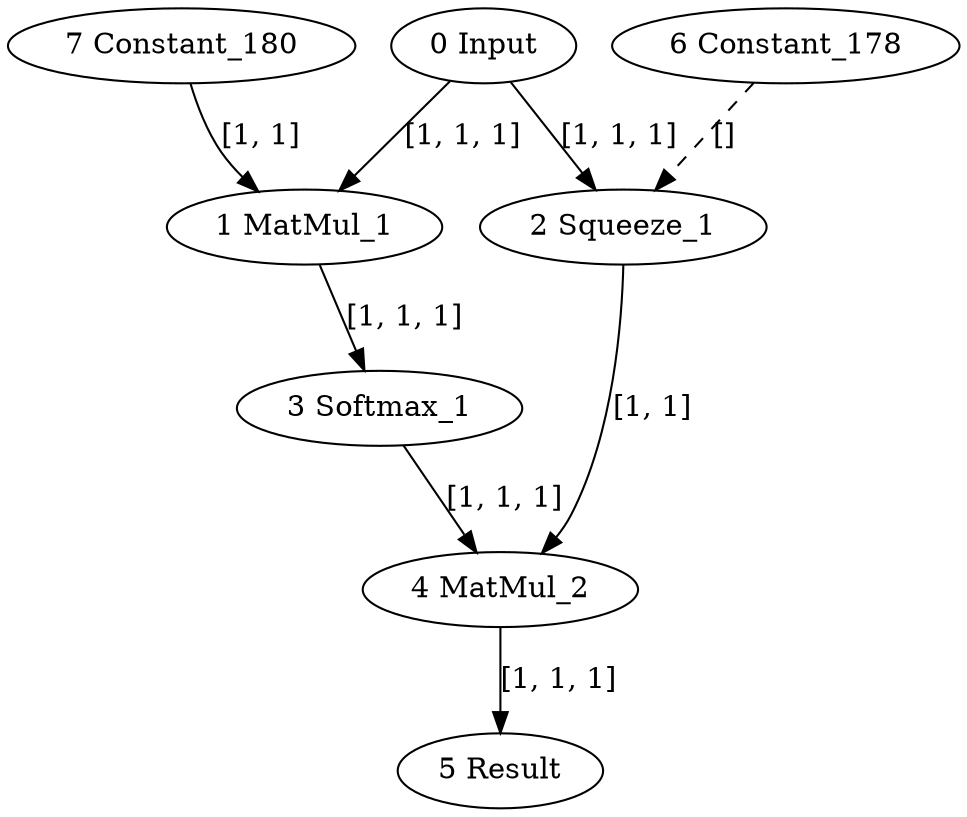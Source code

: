 strict digraph  {
"0 Input" [id=0, type=Parameter];
"1 MatMul_1" [id=1, type=MatMul];
"2 Squeeze_1" [id=2, type=Squeeze];
"3 Softmax_1" [id=3, type=Softmax];
"4 MatMul_2" [id=4, type=MatMul];
"5 Result" [id=5, type=Result];
"6 Constant_178" [id=6, type=Constant];
"7 Constant_180" [id=7, type=Constant];
"0 Input" -> "1 MatMul_1"  [label="[1, 1, 1]", style=solid];
"0 Input" -> "2 Squeeze_1"  [label="[1, 1, 1]", style=solid];
"1 MatMul_1" -> "3 Softmax_1"  [label="[1, 1, 1]", style=solid];
"2 Squeeze_1" -> "4 MatMul_2"  [label="[1, 1]", style=solid];
"3 Softmax_1" -> "4 MatMul_2"  [label="[1, 1, 1]", style=solid];
"4 MatMul_2" -> "5 Result"  [label="[1, 1, 1]", style=solid];
"6 Constant_178" -> "2 Squeeze_1"  [label="[]", style=dashed];
"7 Constant_180" -> "1 MatMul_1"  [label="[1, 1]", style=solid];
}
